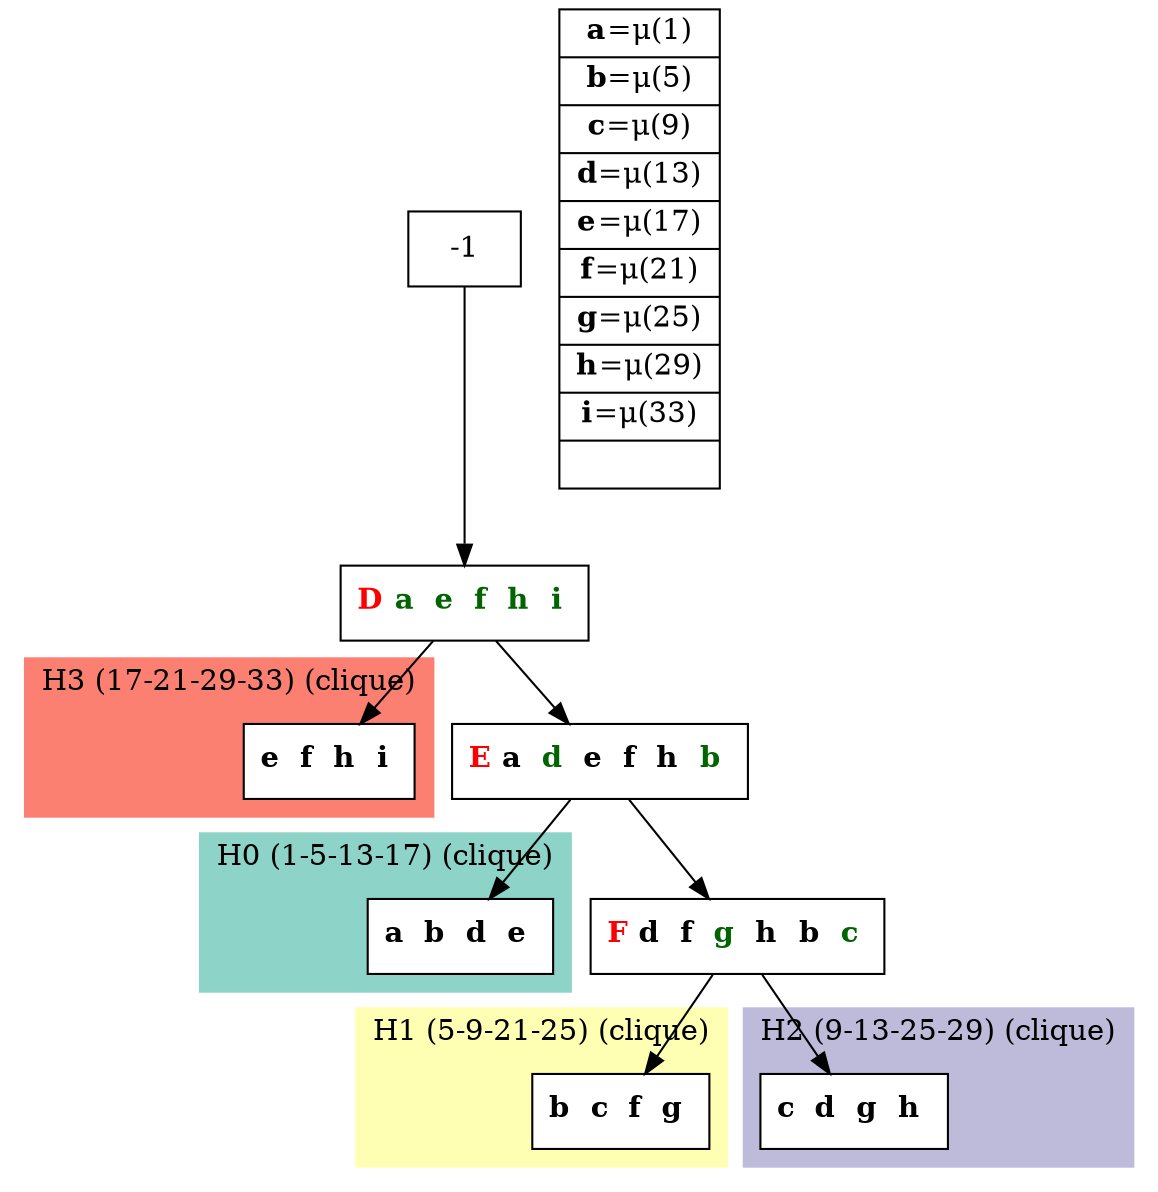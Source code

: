 digraph G {
    node [shape=box];
    subgraph cluster0 {
        node [style=filled,fillcolor=white];
        labeljust="l";
        style=filled;
        color="#8DD3C7";
        H0_0;
        label="H0 (1-5-13-17) (clique)";
    }
    subgraph cluster1 {
        node [style=filled,fillcolor=white];
        labeljust="l";
        style=filled;
        color="#FFFFB3";
        H1_0;
        label="H1 (5-9-21-25) (clique)";
    }
    subgraph cluster2 {
        node [style=filled,fillcolor=white];
        labeljust="l";
        style=filled;
        color="#BEBADA";
        H2_0;
        label="H2 (9-13-25-29) (clique)";
    }
    subgraph cluster3 {
        node [style=filled,fillcolor=white];
        labeljust="l";
        style=filled;
        color="#FB8072";
        H3_0;
        label="H3 (17-21-29-33) (clique)";
    }
     1 [shape=record,label= <{  <FONT COLOR="RED"><b>D</b></FONT> <b><FONT COLOR="DARKGREEN">a </FONT></b> <b><FONT COLOR="DARKGREEN">e </FONT></b> <b><FONT COLOR="DARKGREEN">f </FONT></b> <b><FONT COLOR="DARKGREEN">h </FONT></b> <b><FONT COLOR="DARKGREEN">i </FONT></b>}> ];
     -1  ->  1;
     H3_0 [shape=record,label= <{ <b>e </b> <b>f </b> <b>h </b> <b>i </b>}> ];
     1  ->  H3_0;
     3 [shape=record,label= <{  <FONT COLOR="RED"><b>E</b></FONT> <b>a </b> <b><FONT COLOR="DARKGREEN">d </FONT></b> <b>e </b> <b>f </b> <b>h </b> <b><FONT COLOR="DARKGREEN">b </FONT></b>}> ];
     1  ->  3;
     6 [shape=record,label= <{  <FONT COLOR="RED"><b>F</b></FONT> <b>d </b> <b>f </b> <b><FONT COLOR="DARKGREEN">g </FONT></b> <b>h </b> <b>b </b> <b><FONT COLOR="DARKGREEN">c </FONT></b>}> ];
     3  ->  6;
     H1_0 [shape=record,label= <{ <b>b </b> <b>c </b> <b>f </b> <b>g </b>}> ];
     6  ->  H1_0;
     H2_0 [shape=record,label= <{ <b>c </b> <b>d </b> <b>g </b> <b>h </b>}> ];
     6  ->  H2_0;
     H0_0 [shape=record,label= <{ <b>a </b> <b>b </b> <b>d </b> <b>e </b>}> ];
     3  ->  H0_0;
    labels [shape=record,label= <{<b>a</b>=&#956;(1) | <b>b</b>=&#956;(5) | <b>c</b>=&#956;(9) | <b>d</b>=&#956;(13) | <b>e</b>=&#956;(17) | <b>f</b>=&#956;(21) | <b>g</b>=&#956;(25) | <b>h</b>=&#956;(29) | <b>i</b>=&#956;(33) | }> ];
}
